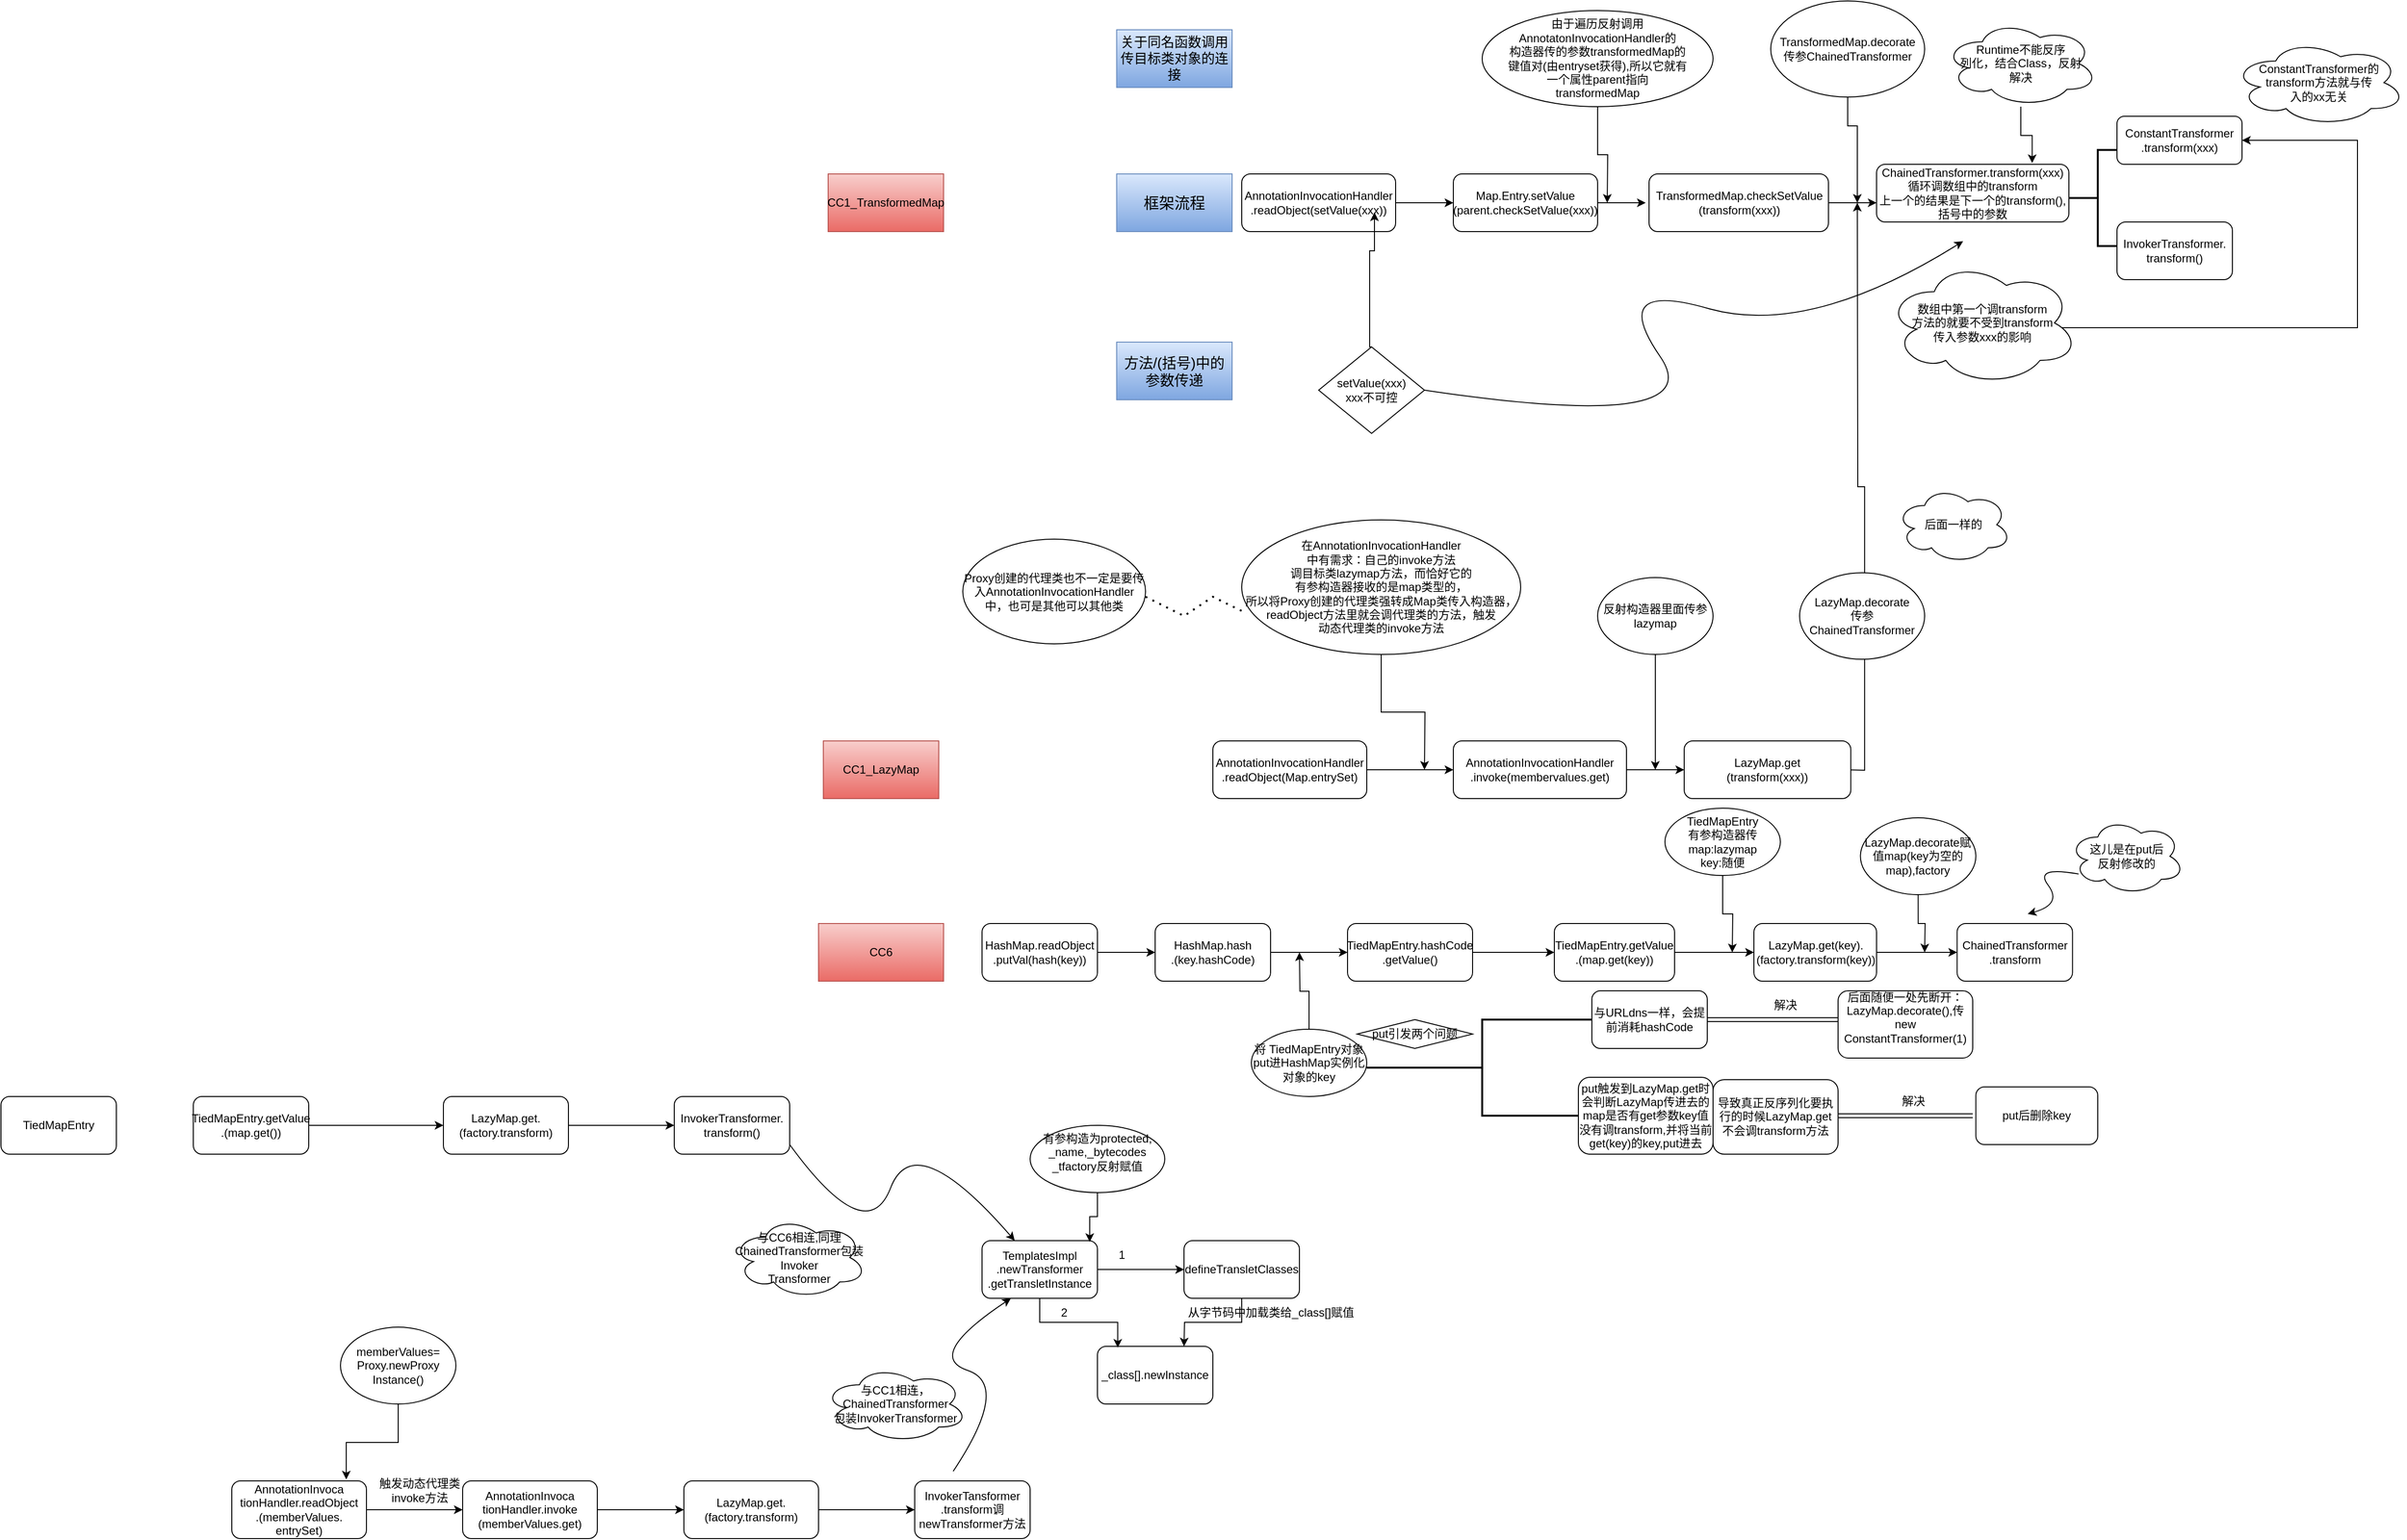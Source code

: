<mxfile version="26.2.15">
  <diagram name="第 1 页" id="ZlxaygMrwC_V4yadAAbP">
    <mxGraphModel dx="4049" dy="2373" grid="1" gridSize="10" guides="1" tooltips="1" connect="1" arrows="1" fold="1" page="1" pageScale="1" pageWidth="827" pageHeight="1169" math="0" shadow="0">
      <root>
        <mxCell id="0" />
        <mxCell id="1" parent="0" />
        <mxCell id="uxkE2W5Ma2Xc4yEUWn1J-6" value="" style="edgeStyle=orthogonalEdgeStyle;rounded=0;orthogonalLoop=1;jettySize=auto;html=1;entryX=0;entryY=0.5;entryDx=0;entryDy=0;" parent="1" source="uxkE2W5Ma2Xc4yEUWn1J-1" target="uxkE2W5Ma2Xc4yEUWn1J-8" edge="1">
          <mxGeometry relative="1" as="geometry">
            <mxPoint x="240" y="65" as="targetPoint" />
          </mxGeometry>
        </mxCell>
        <mxCell id="uxkE2W5Ma2Xc4yEUWn1J-1" value="AnnotationInvocationHandler&lt;div&gt;.readObject(setValue(xxx))&lt;/div&gt;" style="rounded=1;whiteSpace=wrap;html=1;" parent="1" vertex="1">
          <mxGeometry x="-10" y="260" width="160" height="60" as="geometry" />
        </mxCell>
        <mxCell id="uxkE2W5Ma2Xc4yEUWn1J-9" style="edgeStyle=orthogonalEdgeStyle;rounded=0;orthogonalLoop=1;jettySize=auto;html=1;exitX=1;exitY=0.5;exitDx=0;exitDy=0;" parent="1" source="uxkE2W5Ma2Xc4yEUWn1J-8" edge="1">
          <mxGeometry relative="1" as="geometry">
            <mxPoint x="410" y="290" as="targetPoint" />
          </mxGeometry>
        </mxCell>
        <mxCell id="uxkE2W5Ma2Xc4yEUWn1J-8" value="Map.Entry.setValue&lt;div&gt;(parent.checkSetValue(xxx))&lt;/div&gt;" style="rounded=1;whiteSpace=wrap;html=1;" parent="1" vertex="1">
          <mxGeometry x="210" y="260" width="150" height="60" as="geometry" />
        </mxCell>
        <mxCell id="uxkE2W5Ma2Xc4yEUWn1J-15" style="edgeStyle=orthogonalEdgeStyle;rounded=0;orthogonalLoop=1;jettySize=auto;html=1;" parent="1" source="uxkE2W5Ma2Xc4yEUWn1J-10" edge="1">
          <mxGeometry relative="1" as="geometry">
            <mxPoint x="650" y="290" as="targetPoint" />
          </mxGeometry>
        </mxCell>
        <mxCell id="uxkE2W5Ma2Xc4yEUWn1J-10" value="TransformedMap.checkSetValue&lt;div&gt;(transform(xxx))&lt;/div&gt;" style="rounded=1;whiteSpace=wrap;html=1;" parent="1" vertex="1">
          <mxGeometry x="413.5" y="260" width="186.5" height="60" as="geometry" />
        </mxCell>
        <mxCell id="uxkE2W5Ma2Xc4yEUWn1J-12" style="edgeStyle=orthogonalEdgeStyle;rounded=0;orthogonalLoop=1;jettySize=auto;html=1;" parent="1" source="uxkE2W5Ma2Xc4yEUWn1J-11" edge="1">
          <mxGeometry relative="1" as="geometry">
            <mxPoint x="370" y="290" as="targetPoint" />
          </mxGeometry>
        </mxCell>
        <mxCell id="uxkE2W5Ma2Xc4yEUWn1J-11" value="由于遍历反射调用AnnotatonInvocationHandler的&lt;div&gt;构造器传的参数transformedMap的&lt;/div&gt;&lt;div&gt;键值对&lt;span style=&quot;background-color: transparent; color: light-dark(rgb(0, 0, 0), rgb(255, 255, 255));&quot;&gt;(由entryset获得),所以它就有&lt;/span&gt;&lt;/div&gt;&lt;div&gt;&lt;span style=&quot;background-color: transparent; color: light-dark(rgb(0, 0, 0), rgb(255, 255, 255));&quot;&gt;一个&lt;/span&gt;&lt;span style=&quot;background-color: transparent; color: light-dark(rgb(0, 0, 0), rgb(255, 255, 255));&quot;&gt;属性parent指向&lt;/span&gt;&lt;div&gt;transformedMap&lt;/div&gt;&lt;/div&gt;" style="ellipse;whiteSpace=wrap;html=1;" parent="1" vertex="1">
          <mxGeometry x="240" y="90" width="240" height="100" as="geometry" />
        </mxCell>
        <mxCell id="uxkE2W5Ma2Xc4yEUWn1J-16" value="&lt;span style=&quot;background-color: transparent; color: light-dark(rgb(0, 0, 0), rgb(255, 255, 255));&quot;&gt;ChainedTransformer.transform(xxx)&lt;/span&gt;&lt;div&gt;循环调数组中的transform&lt;/div&gt;&lt;div&gt;上一个的结果是下一个的transform(),括号中的参数&lt;/div&gt;" style="rounded=1;whiteSpace=wrap;html=1;" parent="1" vertex="1">
          <mxGeometry x="650" y="250" width="200" height="60" as="geometry" />
        </mxCell>
        <mxCell id="uxkE2W5Ma2Xc4yEUWn1J-18" style="edgeStyle=orthogonalEdgeStyle;rounded=0;orthogonalLoop=1;jettySize=auto;html=1;" parent="1" edge="1">
          <mxGeometry relative="1" as="geometry">
            <mxPoint x="630" y="290" as="targetPoint" />
            <mxPoint x="620" y="160" as="sourcePoint" />
            <Array as="points">
              <mxPoint x="620" y="210" />
              <mxPoint x="630" y="210" />
              <mxPoint x="630" y="280" />
            </Array>
          </mxGeometry>
        </mxCell>
        <mxCell id="uxkE2W5Ma2Xc4yEUWn1J-17" value="TransformedMap.&lt;span style=&quot;background-color: transparent; color: light-dark(rgb(0, 0, 0), rgb(255, 255, 255));&quot;&gt;decorate&lt;/span&gt;&lt;div&gt;传参ChainedTransformer&lt;/div&gt;" style="ellipse;whiteSpace=wrap;html=1;" parent="1" vertex="1">
          <mxGeometry x="540" y="80" width="160" height="100" as="geometry" />
        </mxCell>
        <mxCell id="uxkE2W5Ma2Xc4yEUWn1J-19" value="setValue(xxx)&lt;div&gt;xxx不可控&lt;/div&gt;" style="rhombus;whiteSpace=wrap;html=1;" parent="1" vertex="1">
          <mxGeometry x="70" y="440" width="110" height="90" as="geometry" />
        </mxCell>
        <mxCell id="uxkE2W5Ma2Xc4yEUWn1J-20" style="edgeStyle=orthogonalEdgeStyle;rounded=0;orthogonalLoop=1;jettySize=auto;html=1;exitX=0.5;exitY=0;exitDx=0;exitDy=0;" parent="1" source="uxkE2W5Ma2Xc4yEUWn1J-19" edge="1">
          <mxGeometry relative="1" as="geometry">
            <mxPoint x="123" y="410" as="sourcePoint" />
            <mxPoint x="128" y="300" as="targetPoint" />
            <Array as="points">
              <mxPoint x="123" y="440" />
              <mxPoint x="123" y="340" />
              <mxPoint x="128" y="340" />
            </Array>
          </mxGeometry>
        </mxCell>
        <mxCell id="uxkE2W5Ma2Xc4yEUWn1J-26" value="" style="strokeWidth=2;html=1;shape=mxgraph.flowchart.annotation_2;align=left;labelPosition=right;pointerEvents=1;" parent="1" vertex="1">
          <mxGeometry x="850" y="235" width="60" height="100" as="geometry" />
        </mxCell>
        <mxCell id="uxkE2W5Ma2Xc4yEUWn1J-27" value="ConstantTransformer&lt;div&gt;.transform(xxx)&lt;/div&gt;" style="rounded=1;whiteSpace=wrap;html=1;" parent="1" vertex="1">
          <mxGeometry x="900" y="200" width="130" height="50" as="geometry" />
        </mxCell>
        <mxCell id="uxkE2W5Ma2Xc4yEUWn1J-31" value="" style="curved=1;endArrow=classic;html=1;rounded=0;exitX=1;exitY=0.5;exitDx=0;exitDy=0;" parent="1" source="uxkE2W5Ma2Xc4yEUWn1J-19" edge="1">
          <mxGeometry width="50" height="50" relative="1" as="geometry">
            <mxPoint x="540" y="490" as="sourcePoint" />
            <mxPoint x="740" y="330" as="targetPoint" />
            <Array as="points">
              <mxPoint x="480" y="530" />
              <mxPoint x="370" y="370" />
              <mxPoint x="580" y="430" />
            </Array>
          </mxGeometry>
        </mxCell>
        <mxCell id="uxkE2W5Ma2Xc4yEUWn1J-36" style="edgeStyle=orthogonalEdgeStyle;rounded=0;orthogonalLoop=1;jettySize=auto;html=1;entryX=1;entryY=0.5;entryDx=0;entryDy=0;exitX=0.875;exitY=0.5;exitDx=0;exitDy=0;exitPerimeter=0;" parent="1" source="uxkE2W5Ma2Xc4yEUWn1J-32" target="uxkE2W5Ma2Xc4yEUWn1J-27" edge="1">
          <mxGeometry relative="1" as="geometry">
            <Array as="points">
              <mxPoint x="835" y="420" />
              <mxPoint x="1150" y="420" />
              <mxPoint x="1150" y="225" />
            </Array>
          </mxGeometry>
        </mxCell>
        <mxCell id="uxkE2W5Ma2Xc4yEUWn1J-32" value="数组中第一个调transform&lt;div&gt;方法的&lt;span style=&quot;background-color: transparent; color: light-dark(rgb(0, 0, 0), rgb(255, 255, 255));&quot;&gt;就要不受到transform&lt;/span&gt;&lt;div&gt;传入参数xxx的影响&lt;/div&gt;&lt;/div&gt;" style="ellipse;shape=cloud;whiteSpace=wrap;html=1;" parent="1" vertex="1">
          <mxGeometry x="660" y="350" width="200" height="130" as="geometry" />
        </mxCell>
        <mxCell id="uxkE2W5Ma2Xc4yEUWn1J-33" value="框架流程" style="rounded=0;whiteSpace=wrap;html=1;fillColor=#dae8fc;strokeColor=#6c8ebf;gradientColor=#7ea6e0;fontSize=16;" parent="1" vertex="1">
          <mxGeometry x="-140" y="260" width="120" height="60" as="geometry" />
        </mxCell>
        <mxCell id="uxkE2W5Ma2Xc4yEUWn1J-34" value="&lt;font style=&quot;font-size: 14px;&quot;&gt;关于同名函数调用传目标类对象的连接&lt;/font&gt;" style="rounded=0;whiteSpace=wrap;html=1;fillColor=#dae8fc;gradientColor=#7ea6e0;strokeColor=#6c8ebf;" parent="1" vertex="1">
          <mxGeometry x="-140" y="110" width="120" height="60" as="geometry" />
        </mxCell>
        <mxCell id="uxkE2W5Ma2Xc4yEUWn1J-35" value="&lt;font style=&quot;font-size: 15px;&quot;&gt;方法/(括号)中的参数传递&lt;/font&gt;" style="rounded=0;whiteSpace=wrap;html=1;fillColor=#dae8fc;gradientColor=#7ea6e0;strokeColor=#6c8ebf;" parent="1" vertex="1">
          <mxGeometry x="-140" y="435" width="120" height="60" as="geometry" />
        </mxCell>
        <mxCell id="uxkE2W5Ma2Xc4yEUWn1J-37" value="ConstantTransformer的&lt;div&gt;transform方法就与传&lt;/div&gt;&lt;div&gt;入的xx无关&lt;/div&gt;" style="ellipse;shape=cloud;whiteSpace=wrap;html=1;" parent="1" vertex="1">
          <mxGeometry x="1020" y="120" width="180" height="90" as="geometry" />
        </mxCell>
        <mxCell id="uxkE2W5Ma2Xc4yEUWn1J-42" value="InvokerTransformer.&lt;div&gt;transform()&lt;/div&gt;" style="rounded=1;whiteSpace=wrap;html=1;" parent="1" vertex="1">
          <mxGeometry x="900" y="310" width="120" height="60" as="geometry" />
        </mxCell>
        <mxCell id="uxkE2W5Ma2Xc4yEUWn1J-50" style="edgeStyle=orthogonalEdgeStyle;rounded=0;orthogonalLoop=1;jettySize=auto;html=1;" parent="1" edge="1">
          <mxGeometry relative="1" as="geometry">
            <mxPoint x="630" y="290" as="targetPoint" />
            <mxPoint x="616.62" y="879.997" as="sourcePoint" />
          </mxGeometry>
        </mxCell>
        <mxCell id="uxkE2W5Ma2Xc4yEUWn1J-49" value="LazyMap.get&lt;div&gt;(transform(xxx))&lt;/div&gt;" style="rounded=1;whiteSpace=wrap;html=1;" parent="1" vertex="1">
          <mxGeometry x="450" y="850" width="173.25" height="60" as="geometry" />
        </mxCell>
        <mxCell id="uxkE2W5Ma2Xc4yEUWn1J-52" value="后面一样的" style="ellipse;shape=cloud;whiteSpace=wrap;html=1;" parent="1" vertex="1">
          <mxGeometry x="670" y="585" width="120" height="80" as="geometry" />
        </mxCell>
        <mxCell id="uxkE2W5Ma2Xc4yEUWn1J-53" value="AnnotationInvocationHandler&lt;div&gt;.invoke(membervalues.get)&lt;/div&gt;" style="rounded=1;whiteSpace=wrap;html=1;" parent="1" vertex="1">
          <mxGeometry x="210" y="850" width="180" height="60" as="geometry" />
        </mxCell>
        <mxCell id="uxkE2W5Ma2Xc4yEUWn1J-54" style="edgeStyle=orthogonalEdgeStyle;rounded=0;orthogonalLoop=1;jettySize=auto;html=1;exitX=1;exitY=0.5;exitDx=0;exitDy=0;entryX=0;entryY=0.5;entryDx=0;entryDy=0;" parent="1" source="uxkE2W5Ma2Xc4yEUWn1J-53" target="uxkE2W5Ma2Xc4yEUWn1J-49" edge="1">
          <mxGeometry relative="1" as="geometry" />
        </mxCell>
        <mxCell id="uxkE2W5Ma2Xc4yEUWn1J-56" style="edgeStyle=orthogonalEdgeStyle;rounded=0;orthogonalLoop=1;jettySize=auto;html=1;" parent="1" source="uxkE2W5Ma2Xc4yEUWn1J-55" edge="1">
          <mxGeometry relative="1" as="geometry">
            <mxPoint x="420" y="880" as="targetPoint" />
          </mxGeometry>
        </mxCell>
        <mxCell id="uxkE2W5Ma2Xc4yEUWn1J-55" value="反射构造器里面传参lazymap" style="ellipse;whiteSpace=wrap;html=1;" parent="1" vertex="1">
          <mxGeometry x="360" y="680" width="120" height="80" as="geometry" />
        </mxCell>
        <mxCell id="uxkE2W5Ma2Xc4yEUWn1J-58" style="edgeStyle=orthogonalEdgeStyle;rounded=0;orthogonalLoop=1;jettySize=auto;html=1;entryX=0;entryY=0.5;entryDx=0;entryDy=0;" parent="1" source="uxkE2W5Ma2Xc4yEUWn1J-57" target="uxkE2W5Ma2Xc4yEUWn1J-53" edge="1">
          <mxGeometry relative="1" as="geometry" />
        </mxCell>
        <mxCell id="uxkE2W5Ma2Xc4yEUWn1J-57" value="AnnotationInvocationHandler&lt;div&gt;.readObject(Map.entrySet)&lt;/div&gt;" style="rounded=1;whiteSpace=wrap;html=1;" parent="1" vertex="1">
          <mxGeometry x="-40" y="850" width="160" height="60" as="geometry" />
        </mxCell>
        <mxCell id="uxkE2W5Ma2Xc4yEUWn1J-60" style="edgeStyle=orthogonalEdgeStyle;rounded=0;orthogonalLoop=1;jettySize=auto;html=1;" parent="1" source="uxkE2W5Ma2Xc4yEUWn1J-59" edge="1">
          <mxGeometry relative="1" as="geometry">
            <mxPoint x="180" y="880.0" as="targetPoint" />
          </mxGeometry>
        </mxCell>
        <mxCell id="uxkE2W5Ma2Xc4yEUWn1J-59" value="在AnnotationInvocationHandler&lt;div&gt;中有需求：&lt;span style=&quot;background-color: transparent; color: light-dark(rgb(0, 0, 0), rgb(255, 255, 255));&quot;&gt;自己的invoke方法&lt;/span&gt;&lt;/div&gt;&lt;div&gt;调目标类lazymap方法，&lt;span style=&quot;background-color: transparent; color: light-dark(rgb(0, 0, 0), rgb(255, 255, 255));&quot;&gt;而恰好它的&lt;/span&gt;&lt;/div&gt;&lt;div&gt;&lt;span style=&quot;background-color: transparent; color: light-dark(rgb(0, 0, 0), rgb(255, 255, 255));&quot;&gt;有参构造器接收的是map类型的，&lt;/span&gt;&lt;/div&gt;&lt;div&gt;所以将Proxy创建的代理类强转成Map类传入构造器，readObject方法里就会调代理类的方法，触发&lt;/div&gt;&lt;div&gt;动态代理类的invoke方法&lt;/div&gt;" style="ellipse;whiteSpace=wrap;html=1;" parent="1" vertex="1">
          <mxGeometry x="-10" y="620" width="290" height="140" as="geometry" />
        </mxCell>
        <mxCell id="uxkE2W5Ma2Xc4yEUWn1J-63" value="" style="endArrow=none;dashed=1;html=1;dashPattern=1 3;strokeWidth=2;rounded=0;entryX=0.018;entryY=0.695;entryDx=0;entryDy=0;entryPerimeter=0;" parent="1" target="uxkE2W5Ma2Xc4yEUWn1J-59" edge="1">
          <mxGeometry width="50" height="50" relative="1" as="geometry">
            <mxPoint x="-110" y="700" as="sourcePoint" />
            <mxPoint x="-100" y="710" as="targetPoint" />
            <Array as="points">
              <mxPoint x="-110" y="700" />
              <mxPoint x="-70" y="720" />
              <mxPoint x="-40" y="700" />
            </Array>
          </mxGeometry>
        </mxCell>
        <mxCell id="uxkE2W5Ma2Xc4yEUWn1J-66" value="LazyMap.decorate&lt;div&gt;传参ChainedTransformer&lt;/div&gt;" style="ellipse;whiteSpace=wrap;html=1;" parent="1" vertex="1">
          <mxGeometry x="570" y="675" width="130" height="90" as="geometry" />
        </mxCell>
        <mxCell id="uxkE2W5Ma2Xc4yEUWn1J-69" value="Proxy创建的代理类也不一定是要传入AnnotationInvocationHandler中，也可是其他可以其他类" style="ellipse;whiteSpace=wrap;html=1;" parent="1" vertex="1">
          <mxGeometry x="-300" y="640" width="190" height="109" as="geometry" />
        </mxCell>
        <mxCell id="uxkE2W5Ma2Xc4yEUWn1J-70" value="Runtime不能反序&lt;div&gt;列化，结合Class，反射&lt;/div&gt;&lt;div&gt;解决&lt;/div&gt;" style="ellipse;shape=cloud;whiteSpace=wrap;html=1;" parent="1" vertex="1">
          <mxGeometry x="720" y="100" width="160" height="90" as="geometry" />
        </mxCell>
        <mxCell id="uxkE2W5Ma2Xc4yEUWn1J-71" style="edgeStyle=orthogonalEdgeStyle;rounded=0;orthogonalLoop=1;jettySize=auto;html=1;entryX=0.809;entryY=-0.022;entryDx=0;entryDy=0;entryPerimeter=0;" parent="1" source="uxkE2W5Ma2Xc4yEUWn1J-70" target="uxkE2W5Ma2Xc4yEUWn1J-16" edge="1">
          <mxGeometry relative="1" as="geometry" />
        </mxCell>
        <mxCell id="uxkE2W5Ma2Xc4yEUWn1J-79" style="edgeStyle=orthogonalEdgeStyle;rounded=0;orthogonalLoop=1;jettySize=auto;html=1;" parent="1" source="uxkE2W5Ma2Xc4yEUWn1J-72" target="uxkE2W5Ma2Xc4yEUWn1J-80" edge="1">
          <mxGeometry relative="1" as="geometry">
            <mxPoint x="-100" y="1070" as="targetPoint" />
          </mxGeometry>
        </mxCell>
        <mxCell id="uxkE2W5Ma2Xc4yEUWn1J-72" value="HashMap.readObject&lt;div&gt;.putVal(hash(key))&lt;/div&gt;" style="rounded=1;whiteSpace=wrap;html=1;" parent="1" vertex="1">
          <mxGeometry x="-280" y="1040" width="120" height="60" as="geometry" />
        </mxCell>
        <mxCell id="uxkE2W5Ma2Xc4yEUWn1J-76" value="CC1_TransformedMap" style="rounded=0;whiteSpace=wrap;html=1;fillColor=#f8cecc;strokeColor=#b85450;gradientColor=#ea6b66;" parent="1" vertex="1">
          <mxGeometry x="-440" y="260" width="120" height="60" as="geometry" />
        </mxCell>
        <mxCell id="uxkE2W5Ma2Xc4yEUWn1J-77" value="CC1_LazyMap" style="rounded=0;whiteSpace=wrap;html=1;fillColor=#f8cecc;gradientColor=#ea6b66;strokeColor=#b85450;" parent="1" vertex="1">
          <mxGeometry x="-445" y="850" width="120" height="60" as="geometry" />
        </mxCell>
        <mxCell id="uxkE2W5Ma2Xc4yEUWn1J-78" value="CC6" style="rounded=0;whiteSpace=wrap;html=1;fillColor=#f8cecc;gradientColor=#ea6b66;strokeColor=#b85450;" parent="1" vertex="1">
          <mxGeometry x="-450" y="1040" width="130" height="60" as="geometry" />
        </mxCell>
        <mxCell id="uxkE2W5Ma2Xc4yEUWn1J-82" value="" style="edgeStyle=orthogonalEdgeStyle;rounded=0;orthogonalLoop=1;jettySize=auto;html=1;" parent="1" source="uxkE2W5Ma2Xc4yEUWn1J-80" target="uxkE2W5Ma2Xc4yEUWn1J-81" edge="1">
          <mxGeometry relative="1" as="geometry" />
        </mxCell>
        <mxCell id="uxkE2W5Ma2Xc4yEUWn1J-80" value="HashMap.hash&lt;div&gt;.(key.hashCode)&lt;/div&gt;" style="rounded=1;whiteSpace=wrap;html=1;" parent="1" vertex="1">
          <mxGeometry x="-100" y="1040" width="120" height="60" as="geometry" />
        </mxCell>
        <mxCell id="uxkE2W5Ma2Xc4yEUWn1J-84" value="" style="edgeStyle=orthogonalEdgeStyle;rounded=0;orthogonalLoop=1;jettySize=auto;html=1;" parent="1" source="uxkE2W5Ma2Xc4yEUWn1J-81" target="uxkE2W5Ma2Xc4yEUWn1J-83" edge="1">
          <mxGeometry relative="1" as="geometry" />
        </mxCell>
        <mxCell id="uxkE2W5Ma2Xc4yEUWn1J-81" value="TiedMapEntry.hashCode&lt;div&gt;.getValue()&lt;/div&gt;" style="whiteSpace=wrap;html=1;rounded=1;" parent="1" vertex="1">
          <mxGeometry x="100" y="1040" width="130" height="60" as="geometry" />
        </mxCell>
        <mxCell id="uxkE2W5Ma2Xc4yEUWn1J-110" value="" style="edgeStyle=orthogonalEdgeStyle;rounded=0;orthogonalLoop=1;jettySize=auto;html=1;" parent="1" source="uxkE2W5Ma2Xc4yEUWn1J-83" target="uxkE2W5Ma2Xc4yEUWn1J-109" edge="1">
          <mxGeometry relative="1" as="geometry" />
        </mxCell>
        <mxCell id="uxkE2W5Ma2Xc4yEUWn1J-83" value="TiedMapEntry.getValue&lt;div&gt;.(map.get(key))&lt;/div&gt;" style="whiteSpace=wrap;html=1;rounded=1;" parent="1" vertex="1">
          <mxGeometry x="315" y="1040" width="125" height="60" as="geometry" />
        </mxCell>
        <mxCell id="uxkE2W5Ma2Xc4yEUWn1J-112" style="edgeStyle=orthogonalEdgeStyle;rounded=0;orthogonalLoop=1;jettySize=auto;html=1;" parent="1" source="uxkE2W5Ma2Xc4yEUWn1J-89" edge="1">
          <mxGeometry relative="1" as="geometry">
            <mxPoint x="500" y="1070" as="targetPoint" />
          </mxGeometry>
        </mxCell>
        <mxCell id="uxkE2W5Ma2Xc4yEUWn1J-89" value="TiedMapEntry&lt;div&gt;有参构造器传map:lazymap&lt;div&gt;key:随便&lt;/div&gt;&lt;/div&gt;" style="ellipse;whiteSpace=wrap;html=1;" parent="1" vertex="1">
          <mxGeometry x="430" y="920" width="120" height="70" as="geometry" />
        </mxCell>
        <mxCell id="uxkE2W5Ma2Xc4yEUWn1J-93" style="edgeStyle=orthogonalEdgeStyle;rounded=0;orthogonalLoop=1;jettySize=auto;html=1;" parent="1" source="uxkE2W5Ma2Xc4yEUWn1J-92" edge="1">
          <mxGeometry relative="1" as="geometry">
            <mxPoint x="50" y="1070" as="targetPoint" />
          </mxGeometry>
        </mxCell>
        <mxCell id="uxkE2W5Ma2Xc4yEUWn1J-92" value="将 TiedMapEntry对象&lt;div&gt;put进HashMap实例化对象的key&lt;/div&gt;" style="ellipse;whiteSpace=wrap;html=1;" parent="1" vertex="1">
          <mxGeometry y="1150" width="120" height="70" as="geometry" />
        </mxCell>
        <mxCell id="uxkE2W5Ma2Xc4yEUWn1J-94" value="" style="strokeWidth=2;html=1;shape=mxgraph.flowchart.annotation_2;align=left;labelPosition=right;pointerEvents=1;" parent="1" vertex="1">
          <mxGeometry x="120" y="1140" width="240" height="100" as="geometry" />
        </mxCell>
        <mxCell id="uxkE2W5Ma2Xc4yEUWn1J-96" value="put引发两个问题" style="rhombus;whiteSpace=wrap;html=1;" parent="1" vertex="1">
          <mxGeometry x="110" y="1140" width="120" height="30" as="geometry" />
        </mxCell>
        <mxCell id="uxkE2W5Ma2Xc4yEUWn1J-97" value="与URLdns一样，会提前消耗hashCode" style="rounded=1;whiteSpace=wrap;html=1;" parent="1" vertex="1">
          <mxGeometry x="354" y="1110" width="120" height="60" as="geometry" />
        </mxCell>
        <mxCell id="uxkE2W5Ma2Xc4yEUWn1J-98" value="" style="shape=link;html=1;rounded=0;" parent="1" edge="1">
          <mxGeometry width="100" relative="1" as="geometry">
            <mxPoint x="474" y="1140" as="sourcePoint" />
            <mxPoint x="620" y="1140" as="targetPoint" />
          </mxGeometry>
        </mxCell>
        <mxCell id="uxkE2W5Ma2Xc4yEUWn1J-99" value="解决" style="text;html=1;align=center;verticalAlign=middle;resizable=0;points=[];autosize=1;strokeColor=none;fillColor=none;" parent="1" vertex="1">
          <mxGeometry x="530" y="1110" width="50" height="30" as="geometry" />
        </mxCell>
        <mxCell id="uxkE2W5Ma2Xc4yEUWn1J-100" value="后面随便一处先&lt;span style=&quot;background-color: transparent; color: light-dark(rgb(0, 0, 0), rgb(255, 255, 255));&quot;&gt;断开：LazyMap.decorate(),传&lt;/span&gt;&lt;span style=&quot;background-color: transparent; color: light-dark(rgb(0, 0, 0), rgb(255, 255, 255));&quot;&gt;new ConstantTransformer(1)&lt;/span&gt;&lt;div&gt;&lt;div&gt;&lt;div&gt;&lt;br&gt;&lt;/div&gt;&lt;/div&gt;&lt;/div&gt;" style="rounded=1;whiteSpace=wrap;html=1;" parent="1" vertex="1">
          <mxGeometry x="610" y="1110" width="140" height="70" as="geometry" />
        </mxCell>
        <mxCell id="uxkE2W5Ma2Xc4yEUWn1J-103" value="put触发到LazyMap.get时&lt;div&gt;会判断LazyMap传进去的map是否有get参数key值没有调transform,并将当前get(key)的key,put进去&lt;/div&gt;" style="rounded=1;whiteSpace=wrap;html=1;" parent="1" vertex="1">
          <mxGeometry x="340" y="1200" width="140" height="80" as="geometry" />
        </mxCell>
        <mxCell id="uxkE2W5Ma2Xc4yEUWn1J-104" value="导致真正反序列化要执行的时候LazyMap.get 不会调transform方法" style="rounded=1;whiteSpace=wrap;html=1;" parent="1" vertex="1">
          <mxGeometry x="480" y="1202.5" width="130" height="77.5" as="geometry" />
        </mxCell>
        <mxCell id="uxkE2W5Ma2Xc4yEUWn1J-106" value="" style="shape=link;html=1;rounded=0;" parent="1" edge="1">
          <mxGeometry width="100" relative="1" as="geometry">
            <mxPoint x="610" y="1240" as="sourcePoint" />
            <mxPoint x="750" y="1240" as="targetPoint" />
          </mxGeometry>
        </mxCell>
        <mxCell id="uxkE2W5Ma2Xc4yEUWn1J-107" value="解决" style="text;html=1;align=center;verticalAlign=middle;resizable=0;points=[];autosize=1;strokeColor=none;fillColor=none;" parent="1" vertex="1">
          <mxGeometry x="663.25" y="1210" width="50" height="30" as="geometry" />
        </mxCell>
        <mxCell id="uxkE2W5Ma2Xc4yEUWn1J-108" value="put后删除key" style="rounded=1;whiteSpace=wrap;html=1;" parent="1" vertex="1">
          <mxGeometry x="753.25" y="1210" width="126.75" height="60" as="geometry" />
        </mxCell>
        <mxCell id="uxkE2W5Ma2Xc4yEUWn1J-114" value="" style="edgeStyle=orthogonalEdgeStyle;rounded=0;orthogonalLoop=1;jettySize=auto;html=1;" parent="1" source="uxkE2W5Ma2Xc4yEUWn1J-109" target="uxkE2W5Ma2Xc4yEUWn1J-113" edge="1">
          <mxGeometry relative="1" as="geometry" />
        </mxCell>
        <mxCell id="uxkE2W5Ma2Xc4yEUWn1J-109" value="LazyMap.get(key).(factory.transform(key))" style="whiteSpace=wrap;html=1;rounded=1;" parent="1" vertex="1">
          <mxGeometry x="522.5" y="1040" width="127.5" height="60" as="geometry" />
        </mxCell>
        <mxCell id="uxkE2W5Ma2Xc4yEUWn1J-113" value="ChainedTransformer&lt;div&gt;.transform&lt;/div&gt;" style="whiteSpace=wrap;html=1;rounded=1;" parent="1" vertex="1">
          <mxGeometry x="733.75" y="1040" width="120" height="60" as="geometry" />
        </mxCell>
        <mxCell id="uxkE2W5Ma2Xc4yEUWn1J-116" style="edgeStyle=orthogonalEdgeStyle;rounded=0;orthogonalLoop=1;jettySize=auto;html=1;" parent="1" source="uxkE2W5Ma2Xc4yEUWn1J-115" edge="1">
          <mxGeometry relative="1" as="geometry">
            <mxPoint x="700" y="1070" as="targetPoint" />
          </mxGeometry>
        </mxCell>
        <mxCell id="uxkE2W5Ma2Xc4yEUWn1J-115" value="LazyMap.decorate赋值map(key为空的map),factory" style="ellipse;whiteSpace=wrap;html=1;" parent="1" vertex="1">
          <mxGeometry x="633.25" y="930" width="120" height="80" as="geometry" />
        </mxCell>
        <mxCell id="uxkE2W5Ma2Xc4yEUWn1J-117" value="这儿是在put后&lt;div&gt;反射修改的&lt;/div&gt;" style="ellipse;shape=cloud;whiteSpace=wrap;html=1;" parent="1" vertex="1">
          <mxGeometry x="850" y="930" width="120" height="80" as="geometry" />
        </mxCell>
        <mxCell id="uxkE2W5Ma2Xc4yEUWn1J-119" value="" style="curved=1;endArrow=classic;html=1;rounded=0;exitX=0.222;exitY=0.856;exitDx=0;exitDy=0;exitPerimeter=0;" parent="1" edge="1">
          <mxGeometry width="50" height="50" relative="1" as="geometry">
            <mxPoint x="860.0" y="988.48" as="sourcePoint" />
            <mxPoint x="807.11" y="1030" as="targetPoint" />
            <Array as="points">
              <mxPoint x="813.36" y="980" />
              <mxPoint x="843.36" y="1020" />
            </Array>
          </mxGeometry>
        </mxCell>
        <mxCell id="tgrbXY2v0hO3O6ztJCuA-4" value="" style="edgeStyle=orthogonalEdgeStyle;rounded=0;orthogonalLoop=1;jettySize=auto;html=1;" parent="1" source="tgrbXY2v0hO3O6ztJCuA-2" target="tgrbXY2v0hO3O6ztJCuA-3" edge="1">
          <mxGeometry relative="1" as="geometry" />
        </mxCell>
        <mxCell id="tgrbXY2v0hO3O6ztJCuA-2" value="TemplatesImpl&lt;div&gt;.n&lt;span style=&quot;background-color: transparent; color: light-dark(rgb(0, 0, 0), rgb(255, 255, 255));&quot;&gt;ewTransformer&lt;/span&gt;&lt;/div&gt;&lt;div&gt;&lt;span style=&quot;background-color: transparent; color: light-dark(rgb(0, 0, 0), rgb(255, 255, 255));&quot;&gt;.getTransletInstance&lt;/span&gt;&lt;/div&gt;" style="rounded=1;whiteSpace=wrap;html=1;" parent="1" vertex="1">
          <mxGeometry x="-280" y="1370" width="120" height="60" as="geometry" />
        </mxCell>
        <mxCell id="18xKpXTRygfrPaaRR-s6-5" style="edgeStyle=orthogonalEdgeStyle;rounded=0;orthogonalLoop=1;jettySize=auto;html=1;" edge="1" parent="1" source="tgrbXY2v0hO3O6ztJCuA-3">
          <mxGeometry relative="1" as="geometry">
            <mxPoint x="-70" y="1480" as="targetPoint" />
          </mxGeometry>
        </mxCell>
        <mxCell id="tgrbXY2v0hO3O6ztJCuA-3" value="defineTransletClasses" style="whiteSpace=wrap;html=1;rounded=1;" parent="1" vertex="1">
          <mxGeometry x="-70" y="1370" width="120" height="60" as="geometry" />
        </mxCell>
        <mxCell id="18xKpXTRygfrPaaRR-s6-2" value="_class[].newInstance" style="rounded=1;whiteSpace=wrap;html=1;" vertex="1" parent="1">
          <mxGeometry x="-160" y="1480.0" width="120" height="60" as="geometry" />
        </mxCell>
        <mxCell id="18xKpXTRygfrPaaRR-s6-6" style="edgeStyle=orthogonalEdgeStyle;rounded=0;orthogonalLoop=1;jettySize=auto;html=1;entryX=0.176;entryY=0.023;entryDx=0;entryDy=0;entryPerimeter=0;" edge="1" parent="1" source="tgrbXY2v0hO3O6ztJCuA-2" target="18xKpXTRygfrPaaRR-s6-2">
          <mxGeometry relative="1" as="geometry" />
        </mxCell>
        <mxCell id="18xKpXTRygfrPaaRR-s6-7" value="从字节码中加载类给_class[]赋值" style="text;html=1;align=center;verticalAlign=middle;resizable=0;points=[];autosize=1;strokeColor=none;fillColor=none;" vertex="1" parent="1">
          <mxGeometry x="-80" y="1430" width="200" height="30" as="geometry" />
        </mxCell>
        <mxCell id="18xKpXTRygfrPaaRR-s6-8" value="1" style="text;html=1;align=center;verticalAlign=middle;resizable=0;points=[];autosize=1;strokeColor=none;fillColor=none;" vertex="1" parent="1">
          <mxGeometry x="-150" y="1370" width="30" height="30" as="geometry" />
        </mxCell>
        <mxCell id="18xKpXTRygfrPaaRR-s6-9" value="2" style="text;html=1;align=center;verticalAlign=middle;resizable=0;points=[];autosize=1;strokeColor=none;fillColor=none;" vertex="1" parent="1">
          <mxGeometry x="-210" y="1430" width="30" height="30" as="geometry" />
        </mxCell>
        <mxCell id="18xKpXTRygfrPaaRR-s6-10" value="" style="curved=1;endArrow=classic;html=1;rounded=0;entryX=0.25;entryY=1;entryDx=0;entryDy=0;" edge="1" parent="1" target="tgrbXY2v0hO3O6ztJCuA-2">
          <mxGeometry width="50" height="50" relative="1" as="geometry">
            <mxPoint x="-310" y="1610" as="sourcePoint" />
            <mxPoint x="-250" y="1470" as="targetPoint" />
            <Array as="points">
              <mxPoint x="-250" y="1520" />
              <mxPoint x="-340" y="1490" />
            </Array>
          </mxGeometry>
        </mxCell>
        <mxCell id="18xKpXTRygfrPaaRR-s6-11" value="InvokerTansformer&lt;div&gt;.transform&lt;span style=&quot;background-color: transparent; color: light-dark(rgb(0, 0, 0), rgb(255, 255, 255));&quot;&gt;调newTransformer方法&lt;/span&gt;&lt;/div&gt;" style="rounded=1;whiteSpace=wrap;html=1;" vertex="1" parent="1">
          <mxGeometry x="-350" y="1620" width="120" height="60" as="geometry" />
        </mxCell>
        <mxCell id="18xKpXTRygfrPaaRR-s6-12" value="有参构造为protected,&lt;div&gt;_name,&lt;span style=&quot;background-color: transparent; color: light-dark(rgb(0, 0, 0), rgb(255, 255, 255));&quot;&gt;_bytecodes&lt;/span&gt;&lt;div&gt;&lt;div&gt;_tfactory反射赋值&lt;/div&gt;&lt;div&gt;&lt;br&gt;&lt;/div&gt;&lt;/div&gt;&lt;/div&gt;" style="ellipse;whiteSpace=wrap;html=1;" vertex="1" parent="1">
          <mxGeometry x="-230" y="1250" width="140" height="70" as="geometry" />
        </mxCell>
        <mxCell id="18xKpXTRygfrPaaRR-s6-13" style="edgeStyle=orthogonalEdgeStyle;rounded=0;orthogonalLoop=1;jettySize=auto;html=1;entryX=0.933;entryY=0.023;entryDx=0;entryDy=0;entryPerimeter=0;" edge="1" parent="1" source="18xKpXTRygfrPaaRR-s6-12" target="tgrbXY2v0hO3O6ztJCuA-2">
          <mxGeometry relative="1" as="geometry" />
        </mxCell>
        <mxCell id="18xKpXTRygfrPaaRR-s6-15" value="与CC1相连，ChainedTransformer&lt;div&gt;包装InvokerTransformer&lt;/div&gt;" style="ellipse;shape=cloud;whiteSpace=wrap;html=1;" vertex="1" parent="1">
          <mxGeometry x="-445" y="1500" width="150" height="80" as="geometry" />
        </mxCell>
        <mxCell id="18xKpXTRygfrPaaRR-s6-17" style="edgeStyle=orthogonalEdgeStyle;rounded=0;orthogonalLoop=1;jettySize=auto;html=1;" edge="1" parent="1" source="18xKpXTRygfrPaaRR-s6-16" target="18xKpXTRygfrPaaRR-s6-11">
          <mxGeometry relative="1" as="geometry" />
        </mxCell>
        <mxCell id="18xKpXTRygfrPaaRR-s6-16" value="LazyMap.get.(factory.transform)" style="rounded=1;whiteSpace=wrap;html=1;" vertex="1" parent="1">
          <mxGeometry x="-590" y="1620" width="140" height="60" as="geometry" />
        </mxCell>
        <mxCell id="18xKpXTRygfrPaaRR-s6-20" style="edgeStyle=orthogonalEdgeStyle;rounded=0;orthogonalLoop=1;jettySize=auto;html=1;entryX=0;entryY=0.5;entryDx=0;entryDy=0;" edge="1" parent="1" source="18xKpXTRygfrPaaRR-s6-18" target="18xKpXTRygfrPaaRR-s6-16">
          <mxGeometry relative="1" as="geometry" />
        </mxCell>
        <mxCell id="18xKpXTRygfrPaaRR-s6-18" value="AnnotationInvoca&lt;div&gt;tionHandler&lt;span style=&quot;background-color: transparent; color: light-dark(rgb(0, 0, 0), rgb(255, 255, 255));&quot;&gt;.invoke&lt;/span&gt;&lt;/div&gt;&lt;div&gt;&lt;span style=&quot;background-color: transparent; color: light-dark(rgb(0, 0, 0), rgb(255, 255, 255));&quot;&gt;(memberValues.get)&lt;/span&gt;&lt;/div&gt;" style="rounded=1;whiteSpace=wrap;html=1;" vertex="1" parent="1">
          <mxGeometry x="-820" y="1620" width="140" height="60" as="geometry" />
        </mxCell>
        <mxCell id="18xKpXTRygfrPaaRR-s6-21" style="edgeStyle=orthogonalEdgeStyle;rounded=0;orthogonalLoop=1;jettySize=auto;html=1;entryX=0;entryY=0.5;entryDx=0;entryDy=0;" edge="1" parent="1" source="18xKpXTRygfrPaaRR-s6-19" target="18xKpXTRygfrPaaRR-s6-18">
          <mxGeometry relative="1" as="geometry" />
        </mxCell>
        <mxCell id="18xKpXTRygfrPaaRR-s6-19" value="AnnotationInvoc&lt;span style=&quot;background-color: transparent; color: light-dark(rgb(0, 0, 0), rgb(255, 255, 255));&quot;&gt;a&lt;/span&gt;&lt;div&gt;&lt;span style=&quot;background-color: transparent; color: light-dark(rgb(0, 0, 0), rgb(255, 255, 255));&quot;&gt;tionHandler.readObject&lt;/span&gt;&lt;/div&gt;&lt;div&gt;&lt;span style=&quot;background-color: transparent; color: light-dark(rgb(0, 0, 0), rgb(255, 255, 255));&quot;&gt;.(memberValues.&lt;/span&gt;&lt;/div&gt;&lt;div&gt;&lt;span style=&quot;background-color: transparent; color: light-dark(rgb(0, 0, 0), rgb(255, 255, 255));&quot;&gt;entrySet)&lt;/span&gt;&lt;/div&gt;" style="rounded=1;whiteSpace=wrap;html=1;" vertex="1" parent="1">
          <mxGeometry x="-1060" y="1620" width="140" height="60" as="geometry" />
        </mxCell>
        <mxCell id="18xKpXTRygfrPaaRR-s6-22" value="memberValues=&lt;div&gt;Proxy.newProxy&lt;/div&gt;&lt;div&gt;Instance()&lt;/div&gt;" style="ellipse;whiteSpace=wrap;html=1;" vertex="1" parent="1">
          <mxGeometry x="-947" y="1460" width="120" height="80" as="geometry" />
        </mxCell>
        <mxCell id="18xKpXTRygfrPaaRR-s6-23" style="edgeStyle=orthogonalEdgeStyle;rounded=0;orthogonalLoop=1;jettySize=auto;html=1;entryX=0.85;entryY=-0.025;entryDx=0;entryDy=0;entryPerimeter=0;" edge="1" parent="1" source="18xKpXTRygfrPaaRR-s6-22" target="18xKpXTRygfrPaaRR-s6-19">
          <mxGeometry relative="1" as="geometry" />
        </mxCell>
        <mxCell id="18xKpXTRygfrPaaRR-s6-24" value="触发动态代理类&lt;div&gt;invoke方法&lt;/div&gt;" style="text;html=1;align=center;verticalAlign=middle;resizable=0;points=[];autosize=1;strokeColor=none;fillColor=none;" vertex="1" parent="1">
          <mxGeometry x="-920" y="1610" width="110" height="40" as="geometry" />
        </mxCell>
        <mxCell id="18xKpXTRygfrPaaRR-s6-25" value="" style="curved=1;endArrow=classic;html=1;rounded=0;" edge="1" parent="1" target="tgrbXY2v0hO3O6ztJCuA-2">
          <mxGeometry width="50" height="50" relative="1" as="geometry">
            <mxPoint x="-480" y="1270" as="sourcePoint" />
            <mxPoint x="-430" y="1250" as="targetPoint" />
            <Array as="points">
              <mxPoint x="-400" y="1380" />
              <mxPoint x="-350" y="1250" />
            </Array>
          </mxGeometry>
        </mxCell>
        <mxCell id="18xKpXTRygfrPaaRR-s6-26" value="与CC6相连,同理&lt;div&gt;ChainedTransformer包装Invoker&lt;/div&gt;&lt;div&gt;Transformer&lt;/div&gt;" style="ellipse;shape=cloud;whiteSpace=wrap;html=1;" vertex="1" parent="1">
          <mxGeometry x="-540" y="1345" width="140" height="85" as="geometry" />
        </mxCell>
        <mxCell id="18xKpXTRygfrPaaRR-s6-27" value="InvokerTransformer.&lt;div&gt;transform()&lt;/div&gt;" style="rounded=1;whiteSpace=wrap;html=1;" vertex="1" parent="1">
          <mxGeometry x="-600" y="1220" width="120" height="60" as="geometry" />
        </mxCell>
        <mxCell id="18xKpXTRygfrPaaRR-s6-29" style="edgeStyle=orthogonalEdgeStyle;rounded=0;orthogonalLoop=1;jettySize=auto;html=1;entryX=0;entryY=0.5;entryDx=0;entryDy=0;" edge="1" parent="1" source="18xKpXTRygfrPaaRR-s6-28" target="18xKpXTRygfrPaaRR-s6-27">
          <mxGeometry relative="1" as="geometry" />
        </mxCell>
        <mxCell id="18xKpXTRygfrPaaRR-s6-28" value="LazyMap.get.(factory.transform)" style="rounded=1;whiteSpace=wrap;html=1;" vertex="1" parent="1">
          <mxGeometry x="-840" y="1220" width="130" height="60" as="geometry" />
        </mxCell>
        <mxCell id="18xKpXTRygfrPaaRR-s6-31" style="edgeStyle=orthogonalEdgeStyle;rounded=0;orthogonalLoop=1;jettySize=auto;html=1;" edge="1" parent="1" source="18xKpXTRygfrPaaRR-s6-30" target="18xKpXTRygfrPaaRR-s6-28">
          <mxGeometry relative="1" as="geometry" />
        </mxCell>
        <mxCell id="18xKpXTRygfrPaaRR-s6-30" value="TiedMapEntry.getValue&lt;div&gt;.(map.get())&lt;/div&gt;" style="rounded=1;whiteSpace=wrap;html=1;" vertex="1" parent="1">
          <mxGeometry x="-1100" y="1220" width="120" height="60" as="geometry" />
        </mxCell>
        <mxCell id="18xKpXTRygfrPaaRR-s6-32" value="TiedMapEntry" style="rounded=1;whiteSpace=wrap;html=1;" vertex="1" parent="1">
          <mxGeometry x="-1300" y="1220" width="120" height="60" as="geometry" />
        </mxCell>
      </root>
    </mxGraphModel>
  </diagram>
</mxfile>
